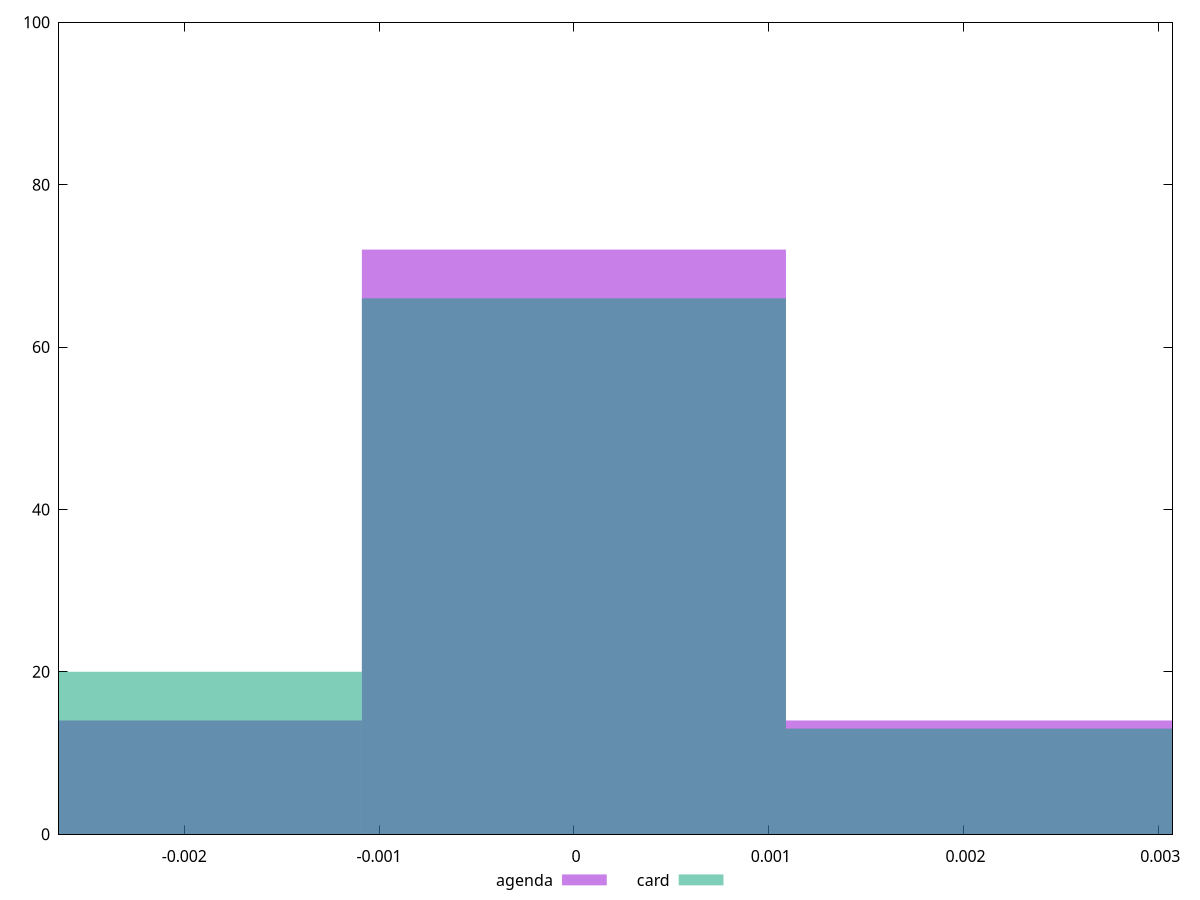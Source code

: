 reset

$agenda <<EOF
0 72
0.0021768610851887757 14
-0.0021768610851887757 14
EOF

$card <<EOF
0 66
-0.0021768610851887757 20
0.0021768610851887757 13
EOF

set key outside below
set boxwidth 0.0021768610851887757
set xrange [-0.0026432148258297484:0.003072597771951914]
set yrange [0:100]
set trange [0:100]
set style fill transparent solid 0.5 noborder
set terminal svg size 640, 500 enhanced background rgb 'white'
set output "reports/report_00027_2021-02-24T12-40-31.850Z/meta/pScore-difference/comparison/histogram/1_vs_2.svg"

plot $agenda title "agenda" with boxes, \
     $card title "card" with boxes

reset
